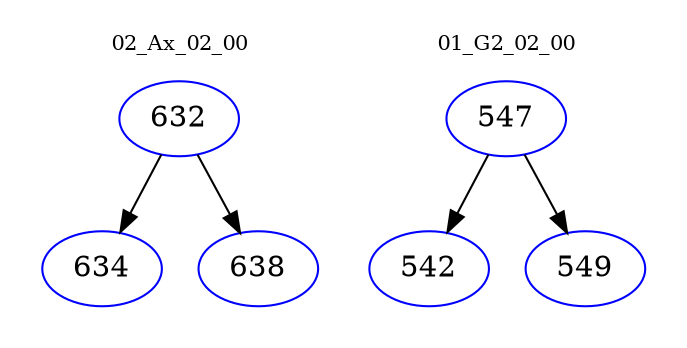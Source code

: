 digraph{
subgraph cluster_0 {
color = white
label = "02_Ax_02_00";
fontsize=10;
T0_632 [label="632", color="blue"]
T0_632 -> T0_634 [color="black"]
T0_634 [label="634", color="blue"]
T0_632 -> T0_638 [color="black"]
T0_638 [label="638", color="blue"]
}
subgraph cluster_1 {
color = white
label = "01_G2_02_00";
fontsize=10;
T1_547 [label="547", color="blue"]
T1_547 -> T1_542 [color="black"]
T1_542 [label="542", color="blue"]
T1_547 -> T1_549 [color="black"]
T1_549 [label="549", color="blue"]
}
}

